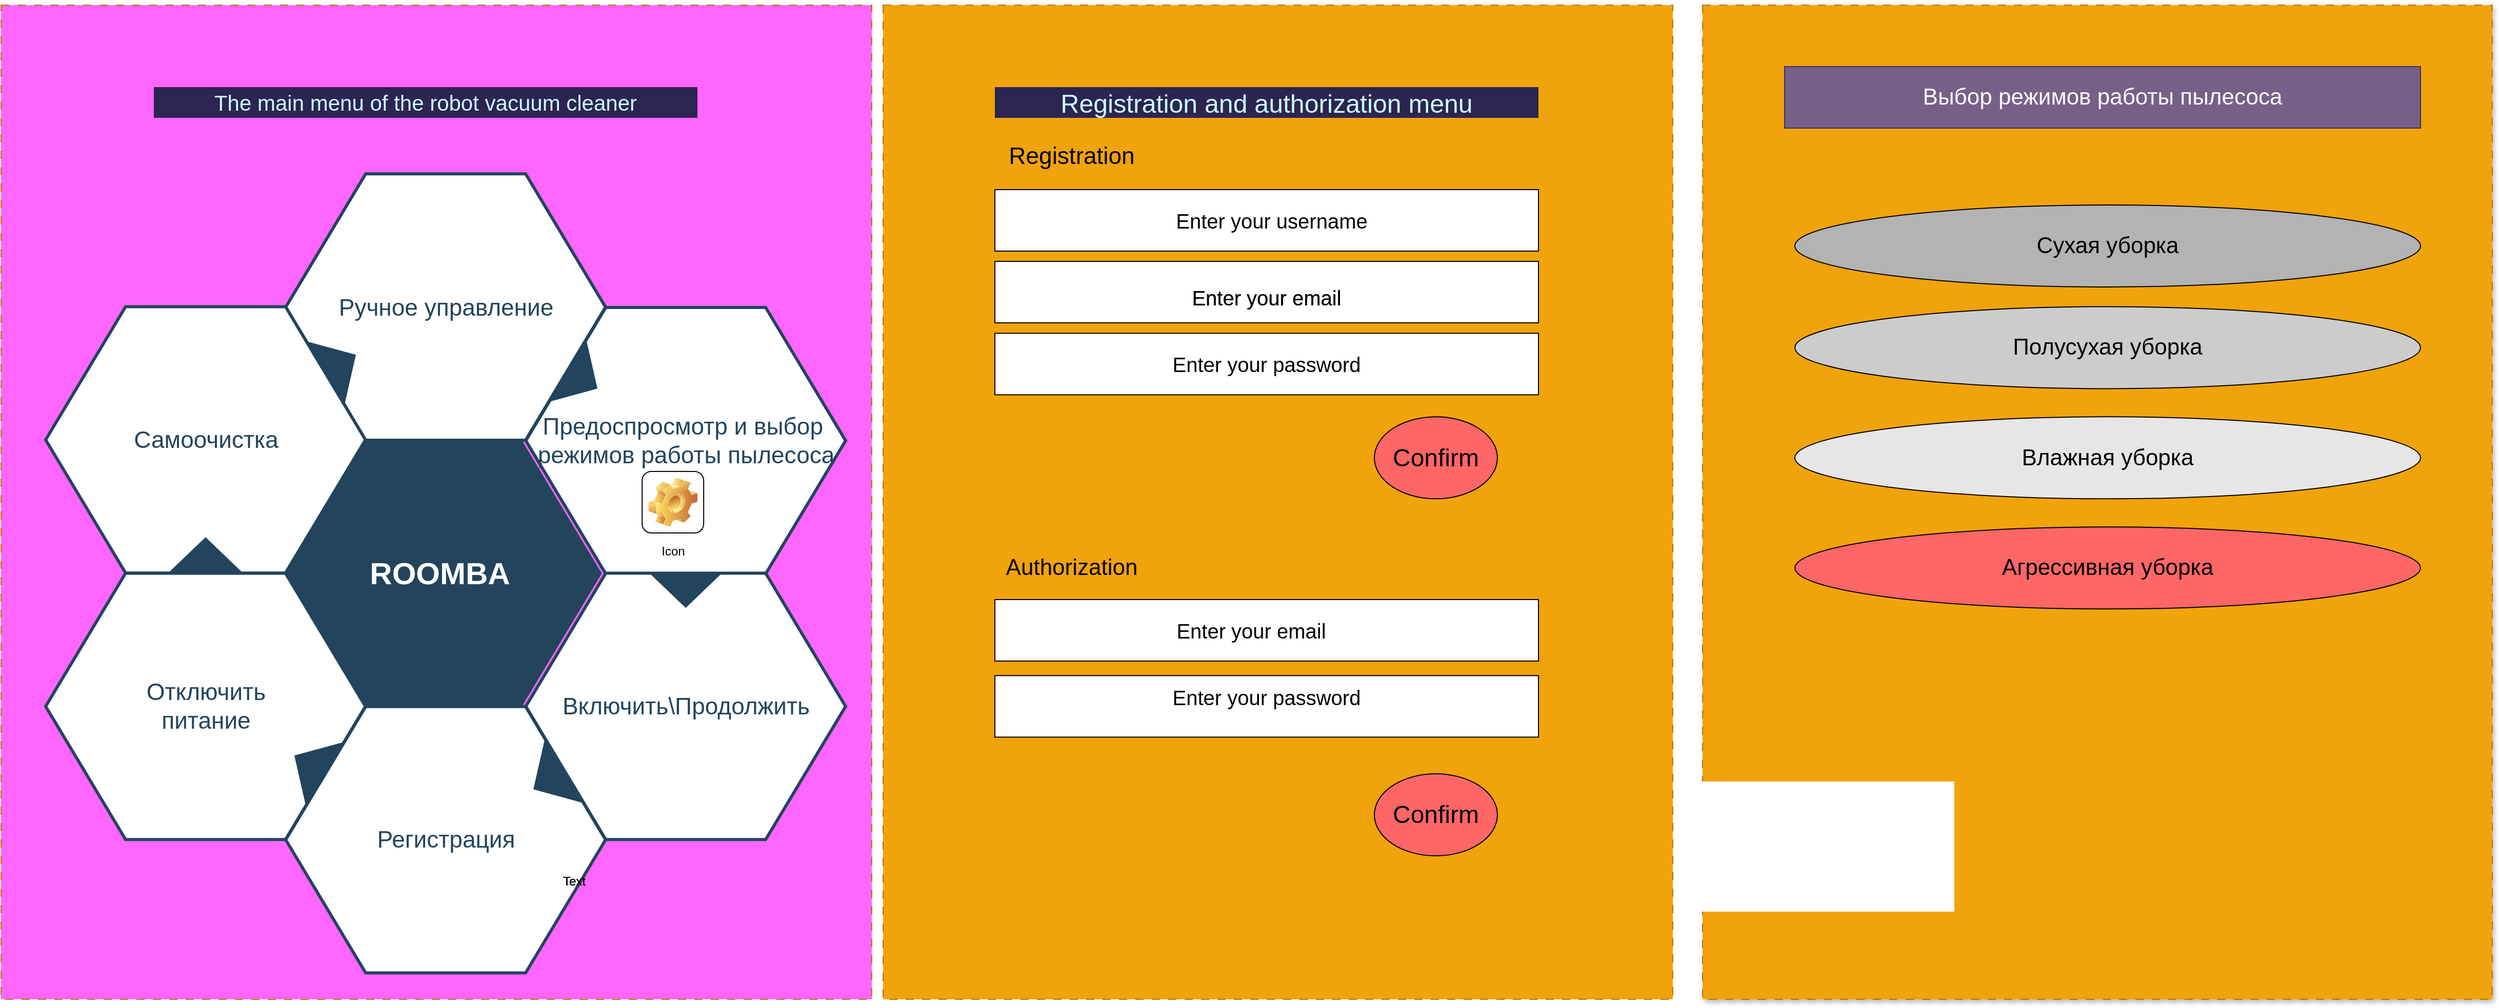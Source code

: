 <mxfile version="22.1.3" type="device">
  <diagram id="07fea595-8f29-1299-0266-81d95cde20df" name="Page-1">
    <mxGraphModel dx="3944" dy="-76" grid="1" gridSize="10" guides="1" tooltips="1" connect="1" arrows="1" fold="1" page="1" pageScale="1" pageWidth="1169" pageHeight="827" background="none" math="0" shadow="0">
      <root>
        <mxCell id="0" />
        <mxCell id="1" parent="0" />
        <mxCell id="o3cM9nrOrAVFN_p_9Xqd-659" value="ss" style="rounded=0;whiteSpace=wrap;html=1;dashed=1;dashPattern=8 8;fillColor=#FF66FF;strokeColor=#BD7000;fontColor=#000000;" parent="1" vertex="1">
          <mxGeometry x="151" y="2340" width="849" height="970" as="geometry" />
        </mxCell>
        <mxCell id="644" value="&lt;font color=&quot;#ffffff&quot;&gt;&lt;span style=&quot;font-size: 30px;&quot;&gt;&lt;b&gt;ROOMBA&lt;br&gt;&lt;/b&gt;&lt;/span&gt;&lt;/font&gt;" style="shape=hexagon;perimeter=hexagonPerimeter2;whiteSpace=wrap;html=1;shadow=0;labelBackgroundColor=none;strokeColor=#23445D;fillColor=#23445D;gradientColor=none;fontFamily=Helvetica;fontSize=23;fontColor=#23445d;align=center;strokeWidth=3;" parent="1" vertex="1">
          <mxGeometry x="423.159" y="2764.538" width="311.842" height="259.868" as="geometry" />
        </mxCell>
        <mxCell id="645" value="" style="triangle;whiteSpace=wrap;html=1;shadow=0;labelBackgroundColor=none;strokeColor=none;fillColor=#FFFFFF;fontFamily=Helvetica;fontSize=17;fontColor=#23445d;align=center;rotation=90;gradientColor=none;flipV=1;flipH=1;opacity=20;" parent="1" vertex="1">
          <mxGeometry x="309.5" y="2782.667" width="72" height="152" as="geometry" />
        </mxCell>
        <mxCell id="646" value="Ручное управление" style="shape=hexagon;perimeter=hexagonPerimeter2;whiteSpace=wrap;html=1;shadow=0;labelBackgroundColor=none;strokeColor=#23445D;fillColor=#ffffff;gradientColor=none;fontFamily=Helvetica;fontSize=23;fontColor=#23445D;align=center;strokeWidth=3;" parent="1" vertex="1">
          <mxGeometry x="428.579" y="2504.667" width="311.842" height="259.868" as="geometry" />
        </mxCell>
        <mxCell id="647" value="&lt;font style=&quot;font-size: 23px&quot;&gt;Предоспросмотр и выбор&amp;nbsp;&lt;br&gt;режимов работы пылесоса&lt;br&gt;&lt;/font&gt;" style="shape=hexagon;perimeter=hexagonPerimeter2;whiteSpace=wrap;html=1;shadow=0;labelBackgroundColor=none;strokeColor=#23445D;fillColor=#FFFFFF;gradientColor=none;fontFamily=Helvetica;fontSize=23;fontColor=#23445d;align=center;strokeWidth=3;" parent="1" vertex="1">
          <mxGeometry x="662.658" y="2635.0" width="311.842" height="259.868" as="geometry" />
        </mxCell>
        <mxCell id="648" value="Включить\Продолжить" style="shape=hexagon;perimeter=hexagonPerimeter2;whiteSpace=wrap;html=1;shadow=0;labelBackgroundColor=none;strokeColor=#23445D;fillColor=#FFFFFF;gradientColor=none;fontFamily=Helvetica;fontSize=23;fontColor=#23445d;align=center;strokeWidth=3;" parent="1" vertex="1">
          <mxGeometry x="662.658" y="2894.265" width="311.842" height="259.868" as="geometry" />
        </mxCell>
        <mxCell id="649" value="Регистрация" style="shape=hexagon;perimeter=hexagonPerimeter2;whiteSpace=wrap;html=1;shadow=0;labelBackgroundColor=none;strokeColor=#23445D;fillColor=#FFFFFF;gradientColor=none;fontFamily=Helvetica;fontSize=23;fontColor=#23445d;align=center;strokeWidth=3;" parent="1" vertex="1">
          <mxGeometry x="428.579" y="3024.408" width="311.842" height="259.868" as="geometry" />
        </mxCell>
        <mxCell id="650" value="&lt;font style=&quot;font-size: 23px&quot;&gt;Отключить&lt;br&gt;питание&lt;br&gt;&lt;/font&gt;" style="shape=hexagon;perimeter=hexagonPerimeter2;whiteSpace=wrap;html=1;shadow=0;labelBackgroundColor=none;strokeColor=#23445D;fillColor=#FFFFFF;gradientColor=none;fontFamily=Helvetica;fontSize=23;fontColor=#23445d;align=center;strokeWidth=3;" parent="1" vertex="1">
          <mxGeometry x="194.5" y="2894.265" width="311.842" height="259.868" as="geometry" />
        </mxCell>
        <mxCell id="651" value="Самоочистка" style="shape=hexagon;perimeter=hexagonPerimeter2;whiteSpace=wrap;html=1;shadow=0;labelBackgroundColor=none;strokeColor=#23445D;fillColor=#ffffff;gradientColor=none;fontFamily=Helvetica;fontSize=23;fontColor=#23445D;align=center;strokeWidth=3;" parent="1" vertex="1">
          <mxGeometry x="194.5" y="2634.2" width="311.842" height="259.868" as="geometry" />
        </mxCell>
        <mxCell id="652" value="" style="triangle;whiteSpace=wrap;html=1;shadow=0;labelBackgroundColor=none;strokeColor=none;fillColor=#23445D;fontFamily=Helvetica;fontSize=17;fontColor=#23445d;align=center;rotation=31;gradientColor=none;strokeWidth=3;" parent="1" vertex="1">
          <mxGeometry x="700" y="2668.667" width="35" height="73" as="geometry" />
        </mxCell>
        <mxCell id="653" value="" style="triangle;whiteSpace=wrap;html=1;shadow=0;labelBackgroundColor=none;strokeColor=none;fillColor=#23445D;fontFamily=Helvetica;fontSize=17;fontColor=#23445d;align=center;rotation=31;gradientColor=none;flipH=1;strokeWidth=3;" parent="1" vertex="1">
          <mxGeometry x="434.5" y="3044.667" width="35" height="73" as="geometry" />
        </mxCell>
        <mxCell id="654" value="" style="triangle;whiteSpace=wrap;html=1;shadow=0;labelBackgroundColor=none;strokeColor=none;fillColor=#23445D;fontFamily=Helvetica;fontSize=17;fontColor=#23445d;align=center;rotation=329;gradientColor=none;strokeWidth=3;" parent="1" vertex="1">
          <mxGeometry x="464.5" y="2653.667" width="35" height="73" as="geometry" />
        </mxCell>
        <mxCell id="655" value="" style="triangle;whiteSpace=wrap;html=1;shadow=0;labelBackgroundColor=none;strokeColor=none;fillColor=#23445D;fontFamily=Helvetica;fontSize=17;fontColor=#23445d;align=center;rotation=329;gradientColor=none;flipH=1;strokeWidth=3;" parent="1" vertex="1">
          <mxGeometry x="667.5" y="3059.667" width="35" height="73" as="geometry" />
        </mxCell>
        <mxCell id="656" value="" style="triangle;whiteSpace=wrap;html=1;shadow=0;labelBackgroundColor=none;strokeColor=none;fillColor=#23445D;fontFamily=Helvetica;fontSize=17;fontColor=#23445d;align=center;rotation=90;gradientColor=none;strokeWidth=3;" parent="1" vertex="1">
          <mxGeometry x="801.079" y="2874.167" width="35" height="73" as="geometry" />
        </mxCell>
        <mxCell id="657" value="" style="triangle;whiteSpace=wrap;html=1;shadow=0;labelBackgroundColor=none;strokeColor=none;fillColor=#23445D;fontFamily=Helvetica;fontSize=17;fontColor=#23445d;align=center;rotation=90;gradientColor=none;flipH=1;strokeWidth=3;" parent="1" vertex="1">
          <mxGeometry x="332.921" y="2840.167" width="35" height="73" as="geometry" />
        </mxCell>
        <mxCell id="o3cM9nrOrAVFN_p_9Xqd-663" value="Icon" style="icon;html=1;image=img/clipart/Gear_128x128.png" parent="1" vertex="1">
          <mxGeometry x="776.08" y="2795" width="60" height="60" as="geometry" />
        </mxCell>
        <mxCell id="HMMzHJEUMSVrzyr69usk-657" value="Text" style="text;html=1;strokeColor=none;fillColor=none;align=center;verticalAlign=middle;whiteSpace=wrap;rounded=0;" vertex="1" parent="1">
          <mxGeometry x="680" y="3180" width="60" height="30" as="geometry" />
        </mxCell>
        <mxCell id="HMMzHJEUMSVrzyr69usk-658" value="Text" style="text;html=1;strokeColor=none;fillColor=none;align=center;verticalAlign=middle;whiteSpace=wrap;rounded=0;" vertex="1" parent="1">
          <mxGeometry x="680" y="3180" width="60" height="30" as="geometry" />
        </mxCell>
        <mxCell id="HMMzHJEUMSVrzyr69usk-659" value="Text" style="text;html=1;strokeColor=none;fillColor=none;align=center;verticalAlign=middle;whiteSpace=wrap;rounded=0;" vertex="1" parent="1">
          <mxGeometry x="680" y="3180" width="60" height="30" as="geometry" />
        </mxCell>
        <mxCell id="HMMzHJEUMSVrzyr69usk-661" value="&lt;font color=&quot;#ccffff&quot; style=&quot;font-size: 21px;&quot;&gt;The main menu of the robot vacuum cleaner&lt;/font&gt;" style="text;html=1;strokeColor=none;fillColor=#2c2451;align=center;verticalAlign=middle;whiteSpace=wrap;rounded=0;" vertex="1" parent="1">
          <mxGeometry x="300" y="2420" width="530" height="30" as="geometry" />
        </mxCell>
        <mxCell id="HMMzHJEUMSVrzyr69usk-662" value="" style="rounded=0;whiteSpace=wrap;html=1;dashed=1;dashPattern=8 8;fillColor=#f0a30a;strokeColor=#BD7000;fontColor=#000000;" vertex="1" parent="1">
          <mxGeometry x="1011" y="2340" width="770" height="970" as="geometry" />
        </mxCell>
        <mxCell id="HMMzHJEUMSVrzyr69usk-663" value="&lt;font color=&quot;#ccffff&quot; style=&quot;font-size: 21px;&quot;&gt;The main menu of the robot vacuum cleaner&lt;/font&gt;" style="text;html=1;strokeColor=none;fillColor=#2c2451;align=center;verticalAlign=middle;whiteSpace=wrap;rounded=0;" vertex="1" parent="1">
          <mxGeometry x="300" y="2420" width="530" height="30" as="geometry" />
        </mxCell>
        <mxCell id="HMMzHJEUMSVrzyr69usk-664" value="&lt;font color=&quot;#ccffff&quot; style=&quot;font-size: 25px;&quot;&gt;Registration and authorization menu&lt;/font&gt;" style="text;html=1;strokeColor=none;fillColor=#2c2451;align=center;verticalAlign=middle;whiteSpace=wrap;rounded=0;" vertex="1" parent="1">
          <mxGeometry x="1120" y="2420" width="530" height="30" as="geometry" />
        </mxCell>
        <mxCell id="HMMzHJEUMSVrzyr69usk-665" value="&lt;font style=&quot;font-size: 23px;&quot;&gt;Registration&lt;/font&gt;" style="text;html=1;strokeColor=none;fillColor=none;align=center;verticalAlign=middle;whiteSpace=wrap;rounded=0;rotation=0;fontColor=#000000;" vertex="1" parent="1">
          <mxGeometry x="1120" y="2463.19" width="150" height="46.81" as="geometry" />
        </mxCell>
        <mxCell id="HMMzHJEUMSVrzyr69usk-666" value="" style="rounded=0;whiteSpace=wrap;html=1;" vertex="1" parent="1">
          <mxGeometry x="1120" y="2520" width="530" height="60" as="geometry" />
        </mxCell>
        <mxCell id="HMMzHJEUMSVrzyr69usk-667" value="" style="rounded=0;whiteSpace=wrap;html=1;" vertex="1" parent="1">
          <mxGeometry x="1120" y="2994.2" width="530" height="60" as="geometry" />
        </mxCell>
        <mxCell id="HMMzHJEUMSVrzyr69usk-668" value="" style="rounded=0;whiteSpace=wrap;html=1;" vertex="1" parent="1">
          <mxGeometry x="1120" y="2660.17" width="530" height="60" as="geometry" />
        </mxCell>
        <mxCell id="HMMzHJEUMSVrzyr69usk-669" value="&lt;font style=&quot;font-size: 22px;&quot;&gt;Authorization&lt;/font&gt;" style="text;html=1;strokeColor=none;fillColor=none;align=center;verticalAlign=middle;whiteSpace=wrap;rounded=0;" vertex="1" parent="1">
          <mxGeometry x="1165" y="2874.17" width="60" height="30" as="geometry" />
        </mxCell>
        <mxCell id="HMMzHJEUMSVrzyr69usk-673" value="" style="rounded=0;whiteSpace=wrap;html=1;" vertex="1" parent="1">
          <mxGeometry x="1120" y="2520" width="530" height="60" as="geometry" />
        </mxCell>
        <mxCell id="HMMzHJEUMSVrzyr69usk-674" value="" style="rounded=0;whiteSpace=wrap;html=1;" vertex="1" parent="1">
          <mxGeometry x="1120" y="2920" width="530" height="60" as="geometry" />
        </mxCell>
        <mxCell id="HMMzHJEUMSVrzyr69usk-675" value="" style="rounded=0;whiteSpace=wrap;html=1;" vertex="1" parent="1">
          <mxGeometry x="1120" y="2590" width="530" height="60" as="geometry" />
        </mxCell>
        <mxCell id="HMMzHJEUMSVrzyr69usk-678" value="" style="ellipse;whiteSpace=wrap;html=1;fillColor=#FF6666;" vertex="1" parent="1">
          <mxGeometry x="1490" y="2741.67" width="120" height="80" as="geometry" />
        </mxCell>
        <mxCell id="HMMzHJEUMSVrzyr69usk-679" value="" style="ellipse;whiteSpace=wrap;html=1;fillColor=#FF6666;" vertex="1" parent="1">
          <mxGeometry x="1490" y="3090" width="120" height="80" as="geometry" />
        </mxCell>
        <mxCell id="HMMzHJEUMSVrzyr69usk-680" value="&lt;font style=&quot;font-size: 24px;&quot;&gt;Confirm&lt;/font&gt;" style="text;html=1;strokeColor=none;fillColor=none;align=center;verticalAlign=middle;whiteSpace=wrap;rounded=0;" vertex="1" parent="1">
          <mxGeometry x="1255" y="2766.67" width="590" height="30" as="geometry" />
        </mxCell>
        <mxCell id="HMMzHJEUMSVrzyr69usk-682" value="&lt;font style=&quot;font-size: 20px;&quot;&gt;Enter your username&lt;/font&gt;" style="text;html=1;strokeColor=none;fillColor=none;align=center;verticalAlign=middle;whiteSpace=wrap;rounded=0;" vertex="1" parent="1">
          <mxGeometry x="1220" y="2535" width="340" height="30" as="geometry" />
        </mxCell>
        <mxCell id="HMMzHJEUMSVrzyr69usk-683" value="&lt;font style=&quot;font-size: 20px;&quot;&gt;Enter your email&lt;/font&gt;" style="text;html=1;strokeColor=none;fillColor=none;align=center;verticalAlign=middle;whiteSpace=wrap;rounded=0;" vertex="1" parent="1">
          <mxGeometry x="1215" y="2610" width="340" height="30" as="geometry" />
        </mxCell>
        <mxCell id="HMMzHJEUMSVrzyr69usk-684" value="&lt;font style=&quot;font-size: 20px;&quot;&gt;Enter your password&lt;/font&gt;" style="text;html=1;strokeColor=none;fillColor=none;align=center;verticalAlign=middle;whiteSpace=wrap;rounded=0;" vertex="1" parent="1">
          <mxGeometry x="1215" y="2675.17" width="340" height="30" as="geometry" />
        </mxCell>
        <mxCell id="HMMzHJEUMSVrzyr69usk-685" value="&lt;font style=&quot;font-size: 24px;&quot;&gt;Confirm&lt;/font&gt;" style="text;html=1;strokeColor=none;fillColor=none;align=center;verticalAlign=middle;whiteSpace=wrap;rounded=0;" vertex="1" parent="1">
          <mxGeometry x="1255" y="3115" width="590" height="30" as="geometry" />
        </mxCell>
        <mxCell id="HMMzHJEUMSVrzyr69usk-686" value="&lt;font style=&quot;font-size: 20px;&quot;&gt;Enter your email&lt;/font&gt;" style="text;html=1;strokeColor=none;fillColor=none;align=center;verticalAlign=middle;whiteSpace=wrap;rounded=0;" vertex="1" parent="1">
          <mxGeometry x="1215" y="2610" width="340" height="30" as="geometry" />
        </mxCell>
        <mxCell id="HMMzHJEUMSVrzyr69usk-687" value="&lt;font style=&quot;font-size: 20px;&quot;&gt;Enter your email&lt;/font&gt;" style="text;html=1;strokeColor=none;fillColor=none;align=center;verticalAlign=middle;whiteSpace=wrap;rounded=0;" vertex="1" parent="1">
          <mxGeometry x="1200" y="2934.67" width="340" height="30" as="geometry" />
        </mxCell>
        <mxCell id="HMMzHJEUMSVrzyr69usk-688" value="&lt;font style=&quot;font-size: 20px;&quot;&gt;Enter your password&lt;/font&gt;" style="text;html=1;strokeColor=none;fillColor=none;align=center;verticalAlign=middle;whiteSpace=wrap;rounded=0;" vertex="1" parent="1">
          <mxGeometry x="1215" y="3000" width="340" height="30" as="geometry" />
        </mxCell>
        <mxCell id="HMMzHJEUMSVrzyr69usk-689" value="" style="rounded=0;whiteSpace=wrap;html=1;dashed=1;dashPattern=8 8;fillColor=#f0a30a;strokeColor=#BD7000;fontColor=#000000;shadow=1;fillStyle=solid;" vertex="1" parent="1">
          <mxGeometry x="1810" y="2340" width="770" height="970" as="geometry" />
        </mxCell>
        <mxCell id="HMMzHJEUMSVrzyr69usk-692" value="&lt;font style=&quot;font-size: 22px;&quot;&gt;Выбор режимов работы пылесоса&lt;/font&gt;" style="rounded=0;whiteSpace=wrap;html=1;fillColor=#76608a;fontColor=#ffffff;strokeColor=#432D57;" vertex="1" parent="1">
          <mxGeometry x="1890" y="2400" width="620" height="60" as="geometry" />
        </mxCell>
        <mxCell id="HMMzHJEUMSVrzyr69usk-697" value="&lt;font style=&quot;font-size: 22px;&quot;&gt;Сухая уборка&lt;/font&gt;" style="ellipse;whiteSpace=wrap;html=1;fillColor=#B3B3B3;fillStyle=auto;" vertex="1" parent="1">
          <mxGeometry x="1900" y="2535" width="610" height="80" as="geometry" />
        </mxCell>
        <mxCell id="HMMzHJEUMSVrzyr69usk-700" value="&lt;font style=&quot;font-size: 22px;&quot;&gt;Полусухая уборка&lt;/font&gt;" style="ellipse;whiteSpace=wrap;html=1;fillColor=#CCCCCC;" vertex="1" parent="1">
          <mxGeometry x="1900" y="2634.2" width="610" height="80" as="geometry" />
        </mxCell>
        <mxCell id="HMMzHJEUMSVrzyr69usk-701" value="&lt;font style=&quot;font-size: 22px;&quot;&gt;Влажная уборка&lt;/font&gt;" style="ellipse;whiteSpace=wrap;html=1;fillColor=#E6E6E6;" vertex="1" parent="1">
          <mxGeometry x="1900" y="2741.67" width="610" height="80" as="geometry" />
        </mxCell>
        <mxCell id="HMMzHJEUMSVrzyr69usk-703" value="&lt;font style=&quot;font-size: 22px;&quot;&gt;Агрессивная уборка&lt;/font&gt;" style="ellipse;whiteSpace=wrap;html=1;fillColor=#FF6666;" vertex="1" parent="1">
          <mxGeometry x="1900" y="2849.17" width="610" height="80" as="geometry" />
        </mxCell>
      </root>
    </mxGraphModel>
  </diagram>
</mxfile>
